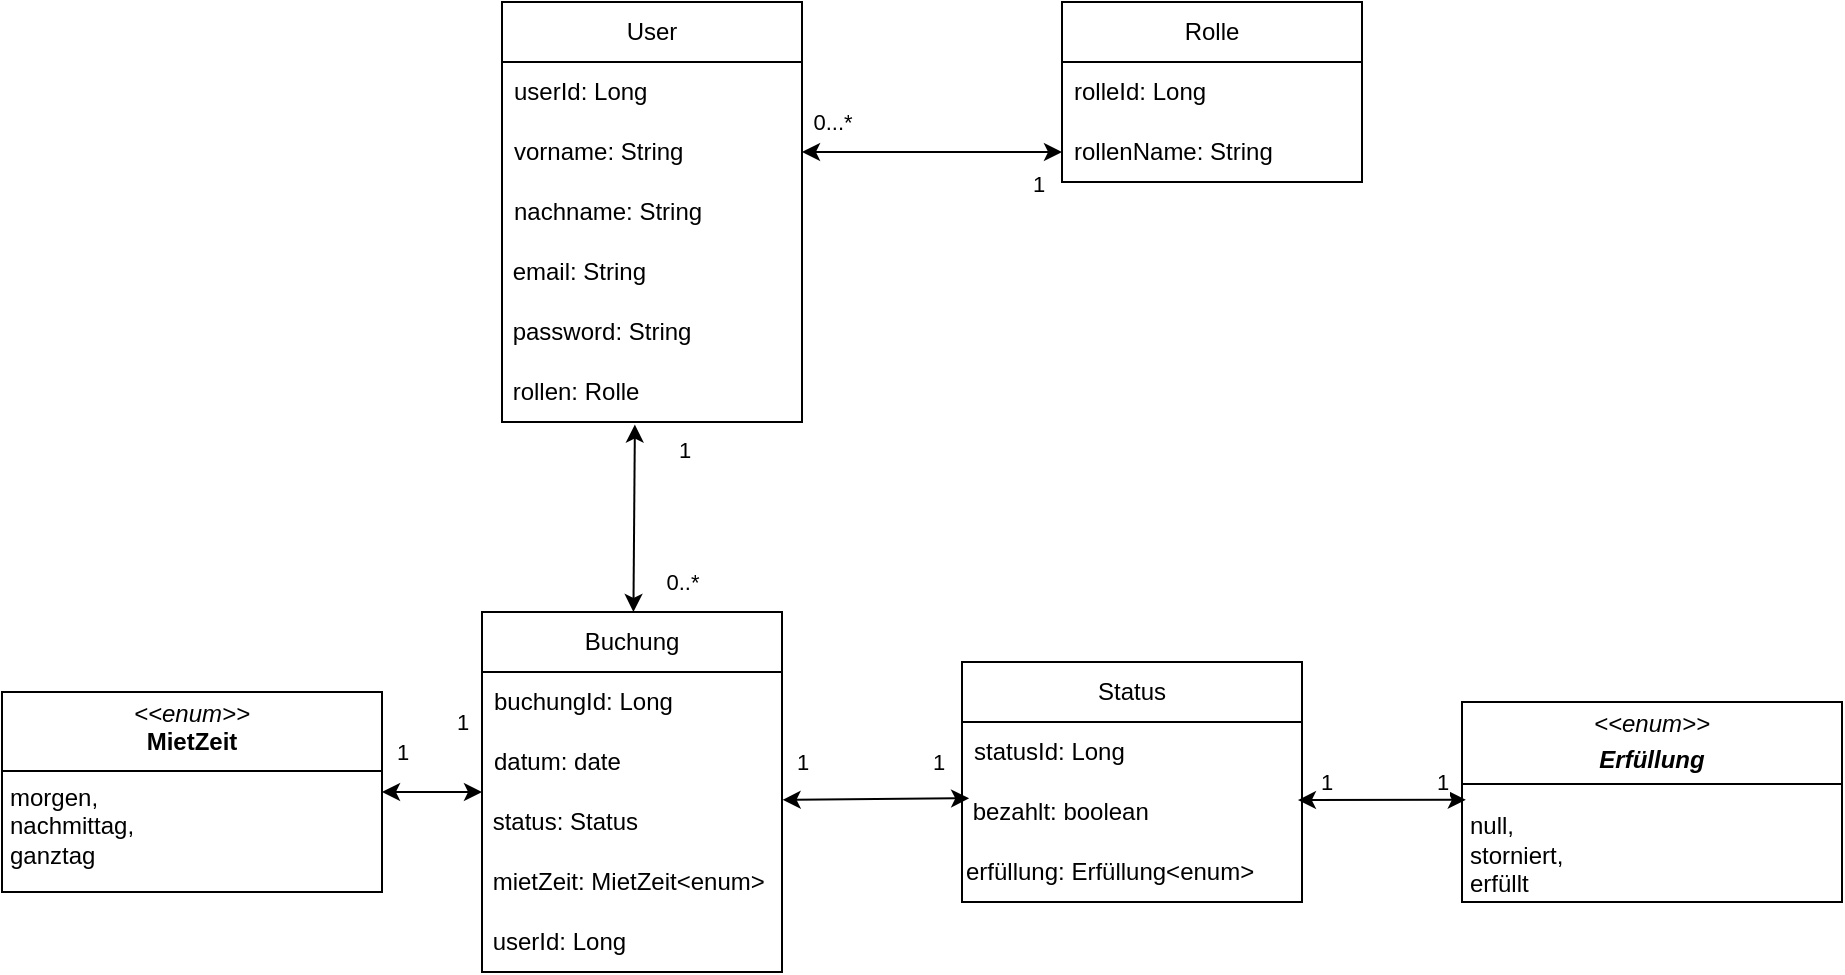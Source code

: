 <mxfile version="24.6.4" type="device">
  <diagram name="Seite-1" id="l-W4GeXmFxhR421y2qrF">
    <mxGraphModel dx="1518" dy="614" grid="1" gridSize="10" guides="1" tooltips="1" connect="1" arrows="1" fold="1" page="1" pageScale="1" pageWidth="827" pageHeight="1169" math="0" shadow="0">
      <root>
        <mxCell id="0" />
        <mxCell id="1" parent="0" />
        <mxCell id="sVRfK4EXUM372jccoe2K-32" value="User" style="swimlane;fontStyle=0;childLayout=stackLayout;horizontal=1;startSize=30;horizontalStack=0;resizeParent=1;resizeParentMax=0;resizeLast=0;collapsible=1;marginBottom=0;whiteSpace=wrap;html=1;" parent="1" vertex="1">
          <mxGeometry x="310" y="230" width="150" height="210" as="geometry" />
        </mxCell>
        <mxCell id="sVRfK4EXUM372jccoe2K-33" value="userId: Long" style="text;strokeColor=none;fillColor=none;align=left;verticalAlign=middle;spacingLeft=4;spacingRight=4;overflow=hidden;points=[[0,0.5],[1,0.5]];portConstraint=eastwest;rotatable=0;whiteSpace=wrap;html=1;" parent="sVRfK4EXUM372jccoe2K-32" vertex="1">
          <mxGeometry y="30" width="150" height="30" as="geometry" />
        </mxCell>
        <mxCell id="sVRfK4EXUM372jccoe2K-34" value="vorname: String" style="text;strokeColor=none;fillColor=none;align=left;verticalAlign=middle;spacingLeft=4;spacingRight=4;overflow=hidden;points=[[0,0.5],[1,0.5]];portConstraint=eastwest;rotatable=0;whiteSpace=wrap;html=1;" parent="sVRfK4EXUM372jccoe2K-32" vertex="1">
          <mxGeometry y="60" width="150" height="30" as="geometry" />
        </mxCell>
        <mxCell id="sVRfK4EXUM372jccoe2K-35" value="nachname: String" style="text;strokeColor=none;fillColor=none;align=left;verticalAlign=middle;spacingLeft=4;spacingRight=4;overflow=hidden;points=[[0,0.5],[1,0.5]];portConstraint=eastwest;rotatable=0;whiteSpace=wrap;html=1;" parent="sVRfK4EXUM372jccoe2K-32" vertex="1">
          <mxGeometry y="90" width="150" height="30" as="geometry" />
        </mxCell>
        <mxCell id="sVRfK4EXUM372jccoe2K-37" value="&amp;nbsp;email: String" style="text;html=1;align=left;verticalAlign=middle;whiteSpace=wrap;rounded=0;" parent="sVRfK4EXUM372jccoe2K-32" vertex="1">
          <mxGeometry y="120" width="150" height="30" as="geometry" />
        </mxCell>
        <mxCell id="sVRfK4EXUM372jccoe2K-38" value="&amp;nbsp;password: String" style="text;html=1;align=left;verticalAlign=middle;whiteSpace=wrap;rounded=0;" parent="sVRfK4EXUM372jccoe2K-32" vertex="1">
          <mxGeometry y="150" width="150" height="30" as="geometry" />
        </mxCell>
        <mxCell id="sVRfK4EXUM372jccoe2K-46" value="&lt;div&gt;&lt;span style=&quot;background-color: initial;&quot;&gt;&amp;nbsp;rollen: Rolle&lt;/span&gt;&lt;br&gt;&lt;/div&gt;" style="text;html=1;align=left;verticalAlign=middle;whiteSpace=wrap;rounded=0;" parent="sVRfK4EXUM372jccoe2K-32" vertex="1">
          <mxGeometry y="180" width="150" height="30" as="geometry" />
        </mxCell>
        <mxCell id="sVRfK4EXUM372jccoe2K-39" value="Rolle" style="swimlane;fontStyle=0;childLayout=stackLayout;horizontal=1;startSize=30;horizontalStack=0;resizeParent=1;resizeParentMax=0;resizeLast=0;collapsible=1;marginBottom=0;whiteSpace=wrap;html=1;" parent="1" vertex="1">
          <mxGeometry x="590" y="230" width="150" height="90" as="geometry" />
        </mxCell>
        <mxCell id="sVRfK4EXUM372jccoe2K-40" value="rolleId: Long" style="text;strokeColor=none;fillColor=none;align=left;verticalAlign=middle;spacingLeft=4;spacingRight=4;overflow=hidden;points=[[0,0.5],[1,0.5]];portConstraint=eastwest;rotatable=0;whiteSpace=wrap;html=1;" parent="sVRfK4EXUM372jccoe2K-39" vertex="1">
          <mxGeometry y="30" width="150" height="30" as="geometry" />
        </mxCell>
        <mxCell id="sVRfK4EXUM372jccoe2K-41" value="rollenName: String" style="text;strokeColor=none;fillColor=none;align=left;verticalAlign=middle;spacingLeft=4;spacingRight=4;overflow=hidden;points=[[0,0.5],[1,0.5]];portConstraint=eastwest;rotatable=0;whiteSpace=wrap;html=1;" parent="sVRfK4EXUM372jccoe2K-39" vertex="1">
          <mxGeometry y="60" width="150" height="30" as="geometry" />
        </mxCell>
        <mxCell id="sVRfK4EXUM372jccoe2K-45" value="" style="endArrow=classic;startArrow=classic;html=1;rounded=0;entryX=0;entryY=0.5;entryDx=0;entryDy=0;exitX=1;exitY=0.5;exitDx=0;exitDy=0;" parent="1" source="sVRfK4EXUM372jccoe2K-34" target="sVRfK4EXUM372jccoe2K-41" edge="1">
          <mxGeometry width="50" height="50" relative="1" as="geometry">
            <mxPoint x="440" y="390" as="sourcePoint" />
            <mxPoint x="490" y="340" as="targetPoint" />
          </mxGeometry>
        </mxCell>
        <mxCell id="sVRfK4EXUM372jccoe2K-68" value="0...*" style="edgeLabel;html=1;align=center;verticalAlign=middle;resizable=0;points=[];" parent="sVRfK4EXUM372jccoe2K-45" vertex="1" connectable="0">
          <mxGeometry x="-0.769" y="-2" relative="1" as="geometry">
            <mxPoint y="-17" as="offset" />
          </mxGeometry>
        </mxCell>
        <mxCell id="sVRfK4EXUM372jccoe2K-47" value="Buchung" style="swimlane;fontStyle=0;childLayout=stackLayout;horizontal=1;startSize=30;horizontalStack=0;resizeParent=1;resizeParentMax=0;resizeLast=0;collapsible=1;marginBottom=0;whiteSpace=wrap;html=1;" parent="1" vertex="1">
          <mxGeometry x="300" y="535" width="150" height="180" as="geometry" />
        </mxCell>
        <mxCell id="sVRfK4EXUM372jccoe2K-48" value="buchungId: Long" style="text;strokeColor=none;fillColor=none;align=left;verticalAlign=middle;spacingLeft=4;spacingRight=4;overflow=hidden;points=[[0,0.5],[1,0.5]];portConstraint=eastwest;rotatable=0;whiteSpace=wrap;html=1;" parent="sVRfK4EXUM372jccoe2K-47" vertex="1">
          <mxGeometry y="30" width="150" height="30" as="geometry" />
        </mxCell>
        <mxCell id="sVRfK4EXUM372jccoe2K-49" value="datum: date" style="text;strokeColor=none;fillColor=none;align=left;verticalAlign=middle;spacingLeft=4;spacingRight=4;overflow=hidden;points=[[0,0.5],[1,0.5]];portConstraint=eastwest;rotatable=0;whiteSpace=wrap;html=1;" parent="sVRfK4EXUM372jccoe2K-47" vertex="1">
          <mxGeometry y="60" width="150" height="30" as="geometry" />
        </mxCell>
        <mxCell id="sVRfK4EXUM372jccoe2K-51" value="&amp;nbsp;status: Status" style="text;html=1;align=left;verticalAlign=middle;whiteSpace=wrap;rounded=0;" parent="sVRfK4EXUM372jccoe2K-47" vertex="1">
          <mxGeometry y="90" width="150" height="30" as="geometry" />
        </mxCell>
        <mxCell id="sVRfK4EXUM372jccoe2K-52" value="&amp;nbsp;mietZeit: MietZeit&amp;lt;enum&amp;gt;" style="text;html=1;align=left;verticalAlign=middle;whiteSpace=wrap;rounded=0;" parent="sVRfK4EXUM372jccoe2K-47" vertex="1">
          <mxGeometry y="120" width="150" height="30" as="geometry" />
        </mxCell>
        <mxCell id="gYHMWGM7IQ0vURCwbAtn-2" value="&amp;nbsp;userId: Long" style="text;html=1;align=left;verticalAlign=middle;whiteSpace=wrap;rounded=0;" vertex="1" parent="sVRfK4EXUM372jccoe2K-47">
          <mxGeometry y="150" width="150" height="30" as="geometry" />
        </mxCell>
        <mxCell id="sVRfK4EXUM372jccoe2K-53" value="Status" style="swimlane;fontStyle=0;childLayout=stackLayout;horizontal=1;startSize=30;horizontalStack=0;resizeParent=1;resizeParentMax=0;resizeLast=0;collapsible=1;marginBottom=0;whiteSpace=wrap;html=1;" parent="1" vertex="1">
          <mxGeometry x="540" y="560" width="170" height="120" as="geometry" />
        </mxCell>
        <mxCell id="sVRfK4EXUM372jccoe2K-54" value="statusId: Long" style="text;strokeColor=none;fillColor=none;align=left;verticalAlign=middle;spacingLeft=4;spacingRight=4;overflow=hidden;points=[[0,0.5],[1,0.5]];portConstraint=eastwest;rotatable=0;whiteSpace=wrap;html=1;" parent="sVRfK4EXUM372jccoe2K-53" vertex="1">
          <mxGeometry y="30" width="170" height="30" as="geometry" />
        </mxCell>
        <mxCell id="sVRfK4EXUM372jccoe2K-56" value="&amp;nbsp;bezahlt: boolean" style="text;html=1;align=left;verticalAlign=middle;whiteSpace=wrap;rounded=0;" parent="sVRfK4EXUM372jccoe2K-53" vertex="1">
          <mxGeometry y="60" width="170" height="30" as="geometry" />
        </mxCell>
        <mxCell id="sVRfK4EXUM372jccoe2K-57" value="erfüllung: Erfüllung&amp;lt;enum&amp;gt;" style="text;html=1;align=left;verticalAlign=middle;whiteSpace=wrap;rounded=0;" parent="sVRfK4EXUM372jccoe2K-53" vertex="1">
          <mxGeometry y="90" width="170" height="30" as="geometry" />
        </mxCell>
        <mxCell id="sVRfK4EXUM372jccoe2K-62" value="&lt;p style=&quot;margin:0px;margin-top:4px;text-align:center;&quot;&gt;&lt;i&gt;&amp;lt;&amp;lt;enum&amp;gt;&amp;gt;&lt;/i&gt;&lt;br&gt;&lt;b&gt;MietZeit&lt;/b&gt;&lt;/p&gt;&lt;hr size=&quot;1&quot; style=&quot;border-style:solid;&quot;&gt;&lt;p style=&quot;margin:0px;margin-left:4px;&quot;&gt;morgen,&lt;/p&gt;&lt;p style=&quot;margin:0px;margin-left:4px;&quot;&gt;nachmittag,&lt;/p&gt;&lt;p style=&quot;margin:0px;margin-left:4px;&quot;&gt;ganztag&lt;/p&gt;" style="verticalAlign=top;align=left;overflow=fill;html=1;whiteSpace=wrap;" parent="1" vertex="1">
          <mxGeometry x="60" y="575" width="190" height="100" as="geometry" />
        </mxCell>
        <mxCell id="sVRfK4EXUM372jccoe2K-64" value="&lt;p style=&quot;margin:0px;margin-top:4px;text-align:center;&quot;&gt;&lt;i&gt;&amp;lt;&amp;lt;enum&amp;gt;&amp;gt;&lt;/i&gt;&lt;/p&gt;&lt;p style=&quot;margin:0px;margin-top:4px;text-align:center;&quot;&gt;&lt;i&gt;&lt;b&gt;Erfüllung&lt;/b&gt;&lt;/i&gt;&lt;/p&gt;&lt;p style=&quot;margin:0px;margin-top:4px;text-align:center;&quot;&gt;&lt;i&gt;&lt;b&gt;&lt;br&gt;&lt;/b&gt;&lt;/i&gt;&lt;/p&gt;&lt;p style=&quot;margin:0px;margin-left:4px;&quot;&gt;null,&lt;/p&gt;&lt;p style=&quot;margin:0px;margin-left:4px;&quot;&gt;storniert,&lt;/p&gt;&lt;p style=&quot;margin:0px;margin-left:4px;&quot;&gt;erfüllt&lt;/p&gt;" style="verticalAlign=top;align=left;overflow=fill;html=1;whiteSpace=wrap;" parent="1" vertex="1">
          <mxGeometry x="790" y="580" width="190" height="100" as="geometry" />
        </mxCell>
        <mxCell id="sVRfK4EXUM372jccoe2K-71" value="1" style="edgeLabel;html=1;align=center;verticalAlign=middle;resizable=0;points=[];" parent="1" vertex="1" connectable="0">
          <mxGeometry x="514.002" y="339" as="geometry">
            <mxPoint x="64" y="-18" as="offset" />
          </mxGeometry>
        </mxCell>
        <mxCell id="sVRfK4EXUM372jccoe2K-73" value="" style="endArrow=classic;startArrow=classic;html=1;rounded=0;exitX=0.443;exitY=1.043;exitDx=0;exitDy=0;exitPerimeter=0;" parent="1" source="sVRfK4EXUM372jccoe2K-46" target="sVRfK4EXUM372jccoe2K-47" edge="1">
          <mxGeometry width="50" height="50" relative="1" as="geometry">
            <mxPoint x="376" y="471.62" as="sourcePoint" />
            <mxPoint x="600" y="345" as="targetPoint" />
          </mxGeometry>
        </mxCell>
        <mxCell id="sVRfK4EXUM372jccoe2K-74" value="1" style="edgeLabel;html=1;align=center;verticalAlign=middle;resizable=0;points=[];" parent="sVRfK4EXUM372jccoe2K-73" vertex="1" connectable="0">
          <mxGeometry x="-0.769" y="-2" relative="1" as="geometry">
            <mxPoint x="26" y="1" as="offset" />
          </mxGeometry>
        </mxCell>
        <mxCell id="sVRfK4EXUM372jccoe2K-75" value="0..*" style="edgeLabel;html=1;align=center;verticalAlign=middle;resizable=0;points=[];" parent="1" vertex="1" connectable="0">
          <mxGeometry x="400.003" y="520.002" as="geometry" />
        </mxCell>
        <mxCell id="sVRfK4EXUM372jccoe2K-76" value="" style="endArrow=classic;startArrow=classic;html=1;rounded=0;exitX=0.021;exitY=1.271;exitDx=0;exitDy=0;exitPerimeter=0;entryX=1.002;entryY=0.13;entryDx=0;entryDy=0;entryPerimeter=0;" parent="1" source="sVRfK4EXUM372jccoe2K-54" target="sVRfK4EXUM372jccoe2K-51" edge="1">
          <mxGeometry width="50" height="50" relative="1" as="geometry">
            <mxPoint x="386" y="482" as="sourcePoint" />
            <mxPoint x="385" y="545" as="targetPoint" />
          </mxGeometry>
        </mxCell>
        <mxCell id="sVRfK4EXUM372jccoe2K-77" value="1" style="edgeLabel;html=1;align=center;verticalAlign=middle;resizable=0;points=[];" parent="sVRfK4EXUM372jccoe2K-76" vertex="1" connectable="0">
          <mxGeometry x="-0.769" y="-2" relative="1" as="geometry">
            <mxPoint x="-73" y="-16" as="offset" />
          </mxGeometry>
        </mxCell>
        <mxCell id="sVRfK4EXUM372jccoe2K-78" value="1" style="edgeLabel;html=1;align=center;verticalAlign=middle;resizable=0;points=[];" parent="1" vertex="1" connectable="0">
          <mxGeometry x="469.645" y="625.0" as="geometry">
            <mxPoint x="58" y="-15" as="offset" />
          </mxGeometry>
        </mxCell>
        <mxCell id="sVRfK4EXUM372jccoe2K-80" value="" style="endArrow=classic;startArrow=classic;html=1;rounded=0;exitX=1;exitY=0.5;exitDx=0;exitDy=0;entryX=0;entryY=0.5;entryDx=0;entryDy=0;" parent="1" source="sVRfK4EXUM372jccoe2K-62" target="sVRfK4EXUM372jccoe2K-47" edge="1">
          <mxGeometry width="50" height="50" relative="1" as="geometry">
            <mxPoint x="386" y="482" as="sourcePoint" />
            <mxPoint x="385" y="545" as="targetPoint" />
          </mxGeometry>
        </mxCell>
        <mxCell id="sVRfK4EXUM372jccoe2K-81" value="1" style="edgeLabel;html=1;align=center;verticalAlign=middle;resizable=0;points=[];" parent="sVRfK4EXUM372jccoe2K-80" vertex="1" connectable="0">
          <mxGeometry x="-0.769" y="-2" relative="1" as="geometry">
            <mxPoint x="4" y="-22" as="offset" />
          </mxGeometry>
        </mxCell>
        <mxCell id="sVRfK4EXUM372jccoe2K-82" value="1" style="edgeLabel;html=1;align=center;verticalAlign=middle;resizable=0;points=[];" parent="1" vertex="1" connectable="0">
          <mxGeometry x="290.002" y="590" as="geometry" />
        </mxCell>
        <mxCell id="sVRfK4EXUM372jccoe2K-83" value="" style="endArrow=classic;startArrow=classic;html=1;rounded=0;exitX=0.988;exitY=0.302;exitDx=0;exitDy=0;entryX=0.01;entryY=0.489;entryDx=0;entryDy=0;exitPerimeter=0;entryPerimeter=0;" parent="1" source="sVRfK4EXUM372jccoe2K-56" target="sVRfK4EXUM372jccoe2K-64" edge="1">
          <mxGeometry width="50" height="50" relative="1" as="geometry">
            <mxPoint x="730" y="629.52" as="sourcePoint" />
            <mxPoint x="780" y="629.52" as="targetPoint" />
          </mxGeometry>
        </mxCell>
        <mxCell id="sVRfK4EXUM372jccoe2K-84" value="1" style="edgeLabel;html=1;align=center;verticalAlign=middle;resizable=0;points=[];" parent="sVRfK4EXUM372jccoe2K-83" vertex="1" connectable="0">
          <mxGeometry x="-0.769" y="-2" relative="1" as="geometry">
            <mxPoint x="4" y="-11" as="offset" />
          </mxGeometry>
        </mxCell>
        <mxCell id="sVRfK4EXUM372jccoe2K-85" value="1" style="edgeLabel;html=1;align=center;verticalAlign=middle;resizable=0;points=[];" parent="1" vertex="1" connectable="0">
          <mxGeometry x="780.002" y="620" as="geometry" />
        </mxCell>
        <mxCell id="sVRfK4EXUM372jccoe2K-87" value="" style="line;strokeWidth=1;fillColor=none;align=left;verticalAlign=middle;spacingTop=-1;spacingLeft=3;spacingRight=3;rotatable=0;labelPosition=right;points=[];portConstraint=eastwest;strokeColor=inherit;" parent="1" vertex="1">
          <mxGeometry x="790" y="617" width="190" height="8" as="geometry" />
        </mxCell>
      </root>
    </mxGraphModel>
  </diagram>
</mxfile>
